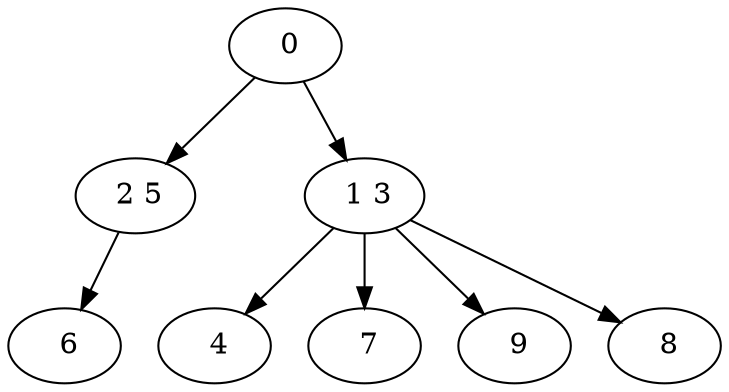 digraph mytree {
" 0" -> " 2 5";
" 0" -> " 1 3";
" 2 5" -> " 6";
" 1 3" -> " 4";
" 1 3" -> " 7";
" 1 3" -> " 9";
" 1 3" -> " 8";
" 4";
" 7";
" 9";
" 8";
" 6";
}
